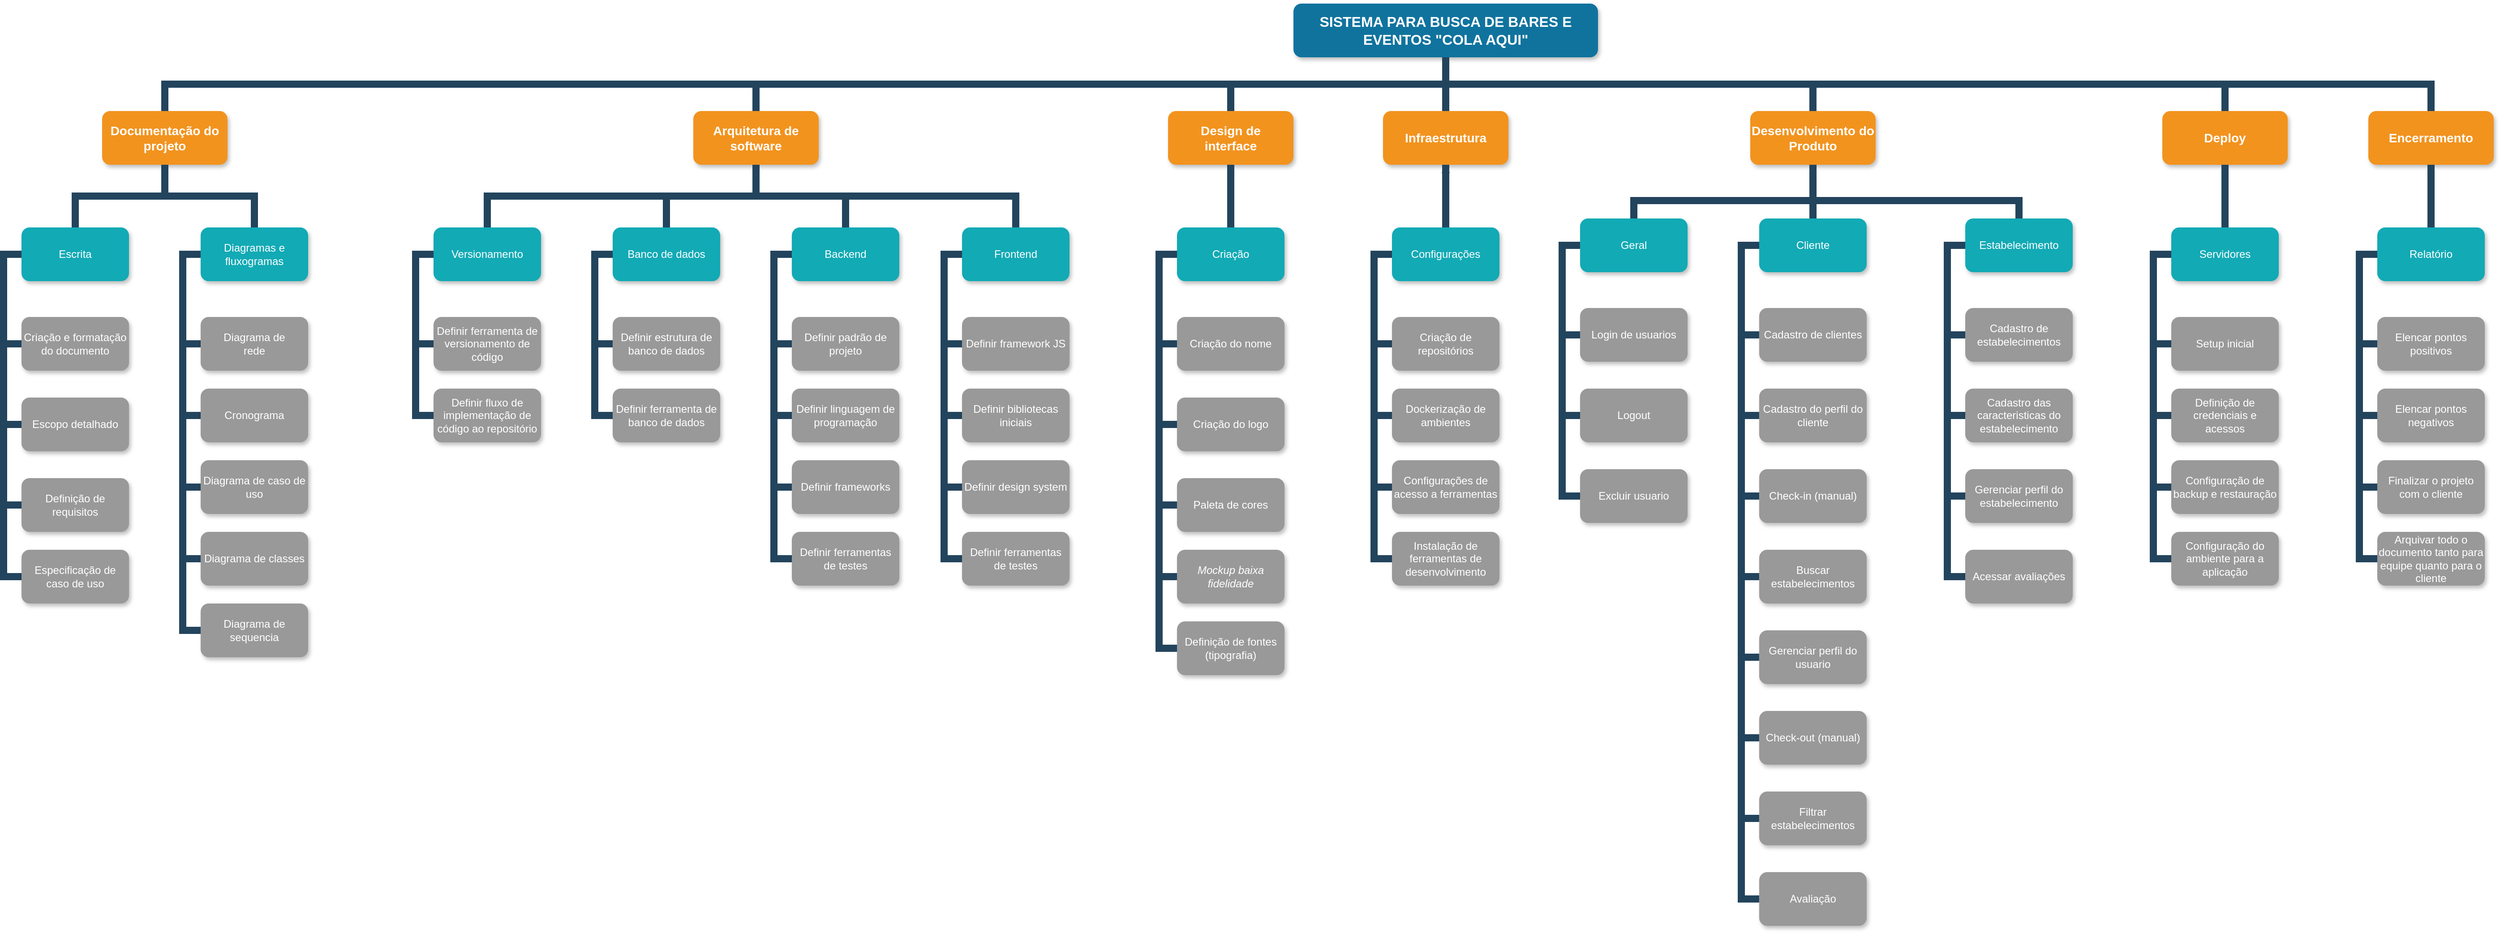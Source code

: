 <mxfile version="17.4.0" type="google" pages="2"><diagram name="Page-1" id="64c3da0e-402f-94eb-ee01-a36477274f13"><mxGraphModel grid="1" page="1" gridSize="10" guides="1" tooltips="1" connect="1" arrows="1" fold="1" pageScale="1" pageWidth="1169" pageHeight="826" background="none" math="0" shadow="0"><root><mxCell id="0"/><mxCell id="1" parent="0"/><mxCell id="Q-xTTyZ67_NgkiEe2kAm-236" style="edgeStyle=elbowEdgeStyle;shape=connector;rounded=0;orthogonalLoop=1;jettySize=auto;elbow=vertical;html=1;exitX=0.5;exitY=1;exitDx=0;exitDy=0;labelBackgroundColor=default;fontFamily=Helvetica;fontSize=11;fontColor=#000000;endArrow=none;endFill=0;strokeColor=#23445D;strokeWidth=8;" edge="1" parent="1" source="2" target="c5bY7BoyRSnsndOtYPSV-273"><mxGeometry relative="1" as="geometry"/></mxCell><mxCell id="2" value="SISTEMA PARA BUSCA DE BARES E EVENTOS &quot;COLA AQUI&quot;" style="whiteSpace=wrap;rounded=1;shadow=1;fillColor=#10739E;strokeColor=none;fontColor=#FFFFFF;fontStyle=1;fontSize=16;" vertex="1" parent="1"><mxGeometry x="960" y="50" width="340" height="60" as="geometry"/></mxCell><mxCell id="3" value="Arquitetura de software" style="whiteSpace=wrap;rounded=1;fillColor=#F2931E;strokeColor=none;shadow=1;fontColor=#FFFFFF;fontStyle=1;fontSize=14" vertex="1" parent="1"><mxGeometry x="290" y="170.0" width="140" height="60" as="geometry"/></mxCell><mxCell id="4" value="Documentação do projeto" style="whiteSpace=wrap;rounded=1;fillColor=#F2931E;strokeColor=none;shadow=1;fontColor=#FFFFFF;fontStyle=1;fontSize=14" vertex="1" parent="1"><mxGeometry x="-370" y="170.0" width="140" height="60" as="geometry"/></mxCell><mxCell id="etUog18j1LrWVZJp_mhx-254" style="edgeStyle=elbowEdgeStyle;shape=connector;rounded=0;orthogonalLoop=1;jettySize=auto;elbow=horizontal;html=1;exitX=0.5;exitY=1;exitDx=0;exitDy=0;labelBackgroundColor=default;fontFamily=Helvetica;fontSize=11;fontColor=#000000;endArrow=none;endFill=0;strokeColor=#23445D;strokeWidth=8;" edge="1" parent="1" source="6" target="etUog18j1LrWVZJp_mhx-252"><mxGeometry relative="1" as="geometry"/></mxCell><mxCell id="6" value="Desenvolvimento do Produto" style="whiteSpace=wrap;rounded=1;fillColor=#F2931E;strokeColor=none;shadow=1;fontColor=#FFFFFF;fontStyle=1;fontSize=14" vertex="1" parent="1"><mxGeometry x="1469.95" y="170.0" width="140" height="60" as="geometry"/></mxCell><mxCell id="7" value="Deploy" style="whiteSpace=wrap;rounded=1;fillColor=#F2931E;strokeColor=none;shadow=1;fontColor=#FFFFFF;fontStyle=1;fontSize=14" vertex="1" parent="1"><mxGeometry x="1930" y="170.0" width="140" height="60" as="geometry"/></mxCell><mxCell id="8" value="Encerramento" style="whiteSpace=wrap;rounded=1;fillColor=#F2931E;strokeColor=none;shadow=1;fontColor=#FFFFFF;fontStyle=1;fontSize=14" vertex="1" parent="1"><mxGeometry x="2160" y="170.0" width="140" height="60" as="geometry"/></mxCell><mxCell id="10" value="Frontend" style="whiteSpace=wrap;rounded=1;fillColor=#12AAB5;strokeColor=none;shadow=1;fontColor=#FFFFFF;" vertex="1" parent="1"><mxGeometry x="590" y="300.0" width="120" height="60" as="geometry"/></mxCell><mxCell id="24" value="Definir framework JS" style="whiteSpace=wrap;rounded=1;fillColor=#999999;strokeColor=none;shadow=1;fontColor=#FFFFFF;fontStyle=0" vertex="1" parent="1"><mxGeometry x="590.0" y="400.0" width="120" height="60" as="geometry"/></mxCell><mxCell id="25" value="Definir design system" style="whiteSpace=wrap;rounded=1;fillColor=#999999;strokeColor=none;shadow=1;fontColor=#FFFFFF;fontStyle=0" vertex="1" parent="1"><mxGeometry x="590" y="560.0" width="120" height="60" as="geometry"/></mxCell><mxCell id="43" value="Escrita" style="whiteSpace=wrap;rounded=1;fillColor=#12AAB5;strokeColor=none;shadow=1;fontColor=#FFFFFF;" vertex="1" parent="1"><mxGeometry x="-460.0" y="300.0" width="120" height="60" as="geometry"/></mxCell><mxCell id="44" value="Diagramas e fluxogramas" style="whiteSpace=wrap;rounded=1;fillColor=#12AAB5;strokeColor=none;shadow=1;fontColor=#FFFFFF;" vertex="1" parent="1"><mxGeometry x="-260.0" y="300.0" width="120" height="60" as="geometry"/></mxCell><mxCell id="45" value="Criação e formatação do documento" style="whiteSpace=wrap;rounded=1;fillColor=#999999;strokeColor=none;shadow=1;fontColor=#FFFFFF;fontStyle=0" vertex="1" parent="1"><mxGeometry x="-460.0" y="400.0" width="120" height="60" as="geometry"/></mxCell><mxCell id="50" value="Diagrama de caso de uso" style="whiteSpace=wrap;rounded=1;fillColor=#999999;strokeColor=none;shadow=1;fontColor=#FFFFFF;fontStyle=0" vertex="1" parent="1"><mxGeometry x="-260.0" y="560.0" width="120" height="60" as="geometry"/></mxCell><mxCell id="51" value="Diagrama de classes" style="whiteSpace=wrap;rounded=1;fillColor=#999999;strokeColor=none;shadow=1;fontColor=#FFFFFF;fontStyle=0" vertex="1" parent="1"><mxGeometry x="-260.0" y="640.0" width="120" height="60" as="geometry"/></mxCell><mxCell id="52" value="Diagrama de sequencia" style="whiteSpace=wrap;rounded=1;fillColor=#999999;strokeColor=none;shadow=1;fontColor=#FFFFFF;fontStyle=0" vertex="1" parent="1"><mxGeometry x="-260.0" y="720.0" width="120" height="60" as="geometry"/></mxCell><mxCell id="mRsvhFpMZsKcmZNYe5Ak-233" style="edgeStyle=orthogonalEdgeStyle;rounded=0;orthogonalLoop=1;jettySize=auto;html=1;exitX=0;exitY=0.5;exitDx=0;exitDy=0;entryX=0;entryY=0.5;entryDx=0;entryDy=0;endArrow=none;strokeColor=#23445D;fontColor=#000000;endFill=0;strokeWidth=8;" edge="1" parent="1" source="53" target="43"><mxGeometry relative="1" as="geometry"/></mxCell><mxCell id="53" value="Especificação de caso de uso" style="whiteSpace=wrap;rounded=1;fillColor=#999999;strokeColor=none;shadow=1;fontColor=#FFFFFF;fontStyle=0" vertex="1" parent="1"><mxGeometry x="-460.0" y="660.0" width="120" height="60" as="geometry"/></mxCell><mxCell id="103" value="" style="edgeStyle=elbowEdgeStyle;elbow=vertical;rounded=0;fontColor=#000000;endArrow=none;endFill=0;strokeWidth=8;strokeColor=#23445D;" edge="1" parent="1" source="3" target="10"><mxGeometry width="100" height="100" relative="1" as="geometry"><mxPoint x="440" y="290" as="sourcePoint"/><mxPoint x="540" y="190" as="targetPoint"/></mxGeometry></mxCell><mxCell id="106" value="" style="edgeStyle=elbowEdgeStyle;elbow=horizontal;rounded=0;fontColor=#000000;endArrow=none;endFill=0;strokeWidth=8;strokeColor=#23445D;" edge="1" parent="1" source="10" target="24"><mxGeometry width="100" height="100" relative="1" as="geometry"><mxPoint x="600" y="340" as="sourcePoint"/><mxPoint x="600" y="440" as="targetPoint"/><Array as="points"><mxPoint x="570" y="430"/><mxPoint x="570" y="400"/></Array></mxGeometry></mxCell><mxCell id="110" value="" style="edgeStyle=elbowEdgeStyle;elbow=horizontal;rounded=0;fontColor=#000000;endArrow=none;endFill=0;strokeWidth=8;strokeColor=#23445D;" edge="1" parent="1" source="10" target="25"><mxGeometry width="100" height="100" relative="1" as="geometry"><mxPoint x="590" y="430" as="sourcePoint"/><mxPoint x="630" y="570" as="targetPoint"/><Array as="points"><mxPoint x="570" y="530"/></Array></mxGeometry></mxCell><mxCell id="116" value="" style="edgeStyle=elbowEdgeStyle;elbow=vertical;rounded=0;fontColor=#000000;endArrow=none;endFill=0;strokeWidth=8;strokeColor=#23445D;" edge="1" parent="1" source="4" target="43"><mxGeometry width="100" height="100" relative="1" as="geometry"><mxPoint x="-660" y="240.0" as="sourcePoint"/><mxPoint x="-760" y="310" as="targetPoint"/></mxGeometry></mxCell><mxCell id="117" value="" style="edgeStyle=elbowEdgeStyle;elbow=vertical;rounded=0;fontColor=#000000;endArrow=none;endFill=0;strokeWidth=8;strokeColor=#23445D;" edge="1" parent="1" source="4" target="44"><mxGeometry width="100" height="100" relative="1" as="geometry"><mxPoint x="-660" y="240.0" as="sourcePoint"/><mxPoint x="-560" y="310" as="targetPoint"/></mxGeometry></mxCell><mxCell id="118" value="" style="edgeStyle=elbowEdgeStyle;elbow=horizontal;rounded=0;fontColor=#000000;endArrow=none;endFill=0;strokeWidth=8;strokeColor=#23445D;" edge="1" parent="1" source="43" target="45"><mxGeometry width="100" height="100" relative="1" as="geometry"><mxPoint x="-480" y="330.0" as="sourcePoint"/><mxPoint x="-470.0" y="430" as="targetPoint"/><Array as="points"><mxPoint x="-480" y="380"/></Array></mxGeometry></mxCell><mxCell id="123" value="" style="edgeStyle=elbowEdgeStyle;elbow=horizontal;rounded=0;fontColor=#000000;endArrow=none;endFill=0;strokeWidth=8;strokeColor=#23445D;" edge="1" parent="1" source="44" target="50"><mxGeometry width="100" height="100" relative="1" as="geometry"><mxPoint x="-290" y="330.0" as="sourcePoint"/><mxPoint x="-280.0" y="430" as="targetPoint"/><Array as="points"><mxPoint x="-280" y="380"/></Array></mxGeometry></mxCell><mxCell id="124" value="" style="edgeStyle=elbowEdgeStyle;elbow=horizontal;rounded=0;fontColor=#000000;endArrow=none;endFill=0;strokeWidth=8;strokeColor=#23445D;" edge="1" parent="1" source="44" target="51"><mxGeometry width="100" height="100" relative="1" as="geometry"><mxPoint x="-280" y="330" as="sourcePoint"/><mxPoint x="-280.0" y="510" as="targetPoint"/><Array as="points"><mxPoint x="-280" y="420"/></Array></mxGeometry></mxCell><mxCell id="127" value="" style="edgeStyle=elbowEdgeStyle;elbow=horizontal;rounded=0;fontColor=#000000;endArrow=none;endFill=0;strokeWidth=8;strokeColor=#23445D;" edge="1" parent="1" source="44" target="52"><mxGeometry width="100" height="100" relative="1" as="geometry"><mxPoint x="-280" y="330" as="sourcePoint"/><mxPoint x="-280.0" y="590" as="targetPoint"/><Array as="points"><mxPoint x="-280" y="470"/></Array></mxGeometry></mxCell><mxCell id="155" value="Servidores" style="whiteSpace=wrap;rounded=1;fillColor=#12AAB5;strokeColor=none;shadow=1;fontColor=#FFFFFF;" vertex="1" parent="1"><mxGeometry x="1940" y="300.0" width="120" height="60" as="geometry"/></mxCell><mxCell id="157" value="Setup inicial" style="whiteSpace=wrap;rounded=1;fillColor=#999999;strokeColor=none;shadow=1;fontColor=#FFFFFF;fontStyle=0" vertex="1" parent="1"><mxGeometry x="1940" y="400.0" width="120" height="60" as="geometry"/></mxCell><mxCell id="158" value="Definição de credenciais e acessos" style="whiteSpace=wrap;rounded=1;fillColor=#999999;strokeColor=none;shadow=1;fontColor=#FFFFFF;fontStyle=0" vertex="1" parent="1"><mxGeometry x="1940" y="480.0" width="120" height="60" as="geometry"/></mxCell><mxCell id="159" value="Configuração de backup e restauração" style="whiteSpace=wrap;rounded=1;fillColor=#999999;strokeColor=none;shadow=1;fontColor=#FFFFFF;fontStyle=0" vertex="1" parent="1"><mxGeometry x="1940" y="560.0" width="120" height="60" as="geometry"/></mxCell><mxCell id="160" value="Configuração do ambiente para a aplicação" style="whiteSpace=wrap;rounded=1;fillColor=#999999;strokeColor=none;shadow=1;fontColor=#FFFFFF;fontStyle=0" vertex="1" parent="1"><mxGeometry x="1940" y="640.0" width="120" height="60" as="geometry"/></mxCell><mxCell id="167" value="" style="edgeStyle=elbowEdgeStyle;elbow=horizontal;rounded=0;fontColor=#000000;endArrow=none;endFill=0;strokeWidth=8;strokeColor=#23445D;" edge="1" parent="1" source="155" target="157"><mxGeometry width="100" height="100" relative="1" as="geometry"><mxPoint x="1920" y="330.0" as="sourcePoint"/><mxPoint x="1930.0" y="430.0" as="targetPoint"/><Array as="points"><mxPoint x="1920" y="380.0"/></Array></mxGeometry></mxCell><mxCell id="168" value="" style="edgeStyle=elbowEdgeStyle;elbow=horizontal;rounded=0;fontColor=#000000;endArrow=none;endFill=0;strokeWidth=8;strokeColor=#23445D;" edge="1" parent="1" source="155" target="158"><mxGeometry width="100" height="100" relative="1" as="geometry"><mxPoint x="1930" y="330.0" as="sourcePoint"/><mxPoint x="1930" y="510.0" as="targetPoint"/><Array as="points"><mxPoint x="1920" y="420.0"/></Array></mxGeometry></mxCell><mxCell id="170" value="" style="edgeStyle=elbowEdgeStyle;elbow=horizontal;rounded=0;fontColor=#000000;endArrow=none;endFill=0;strokeWidth=8;strokeColor=#23445D;" edge="1" parent="1" source="155" target="160"><mxGeometry width="100" height="100" relative="1" as="geometry"><mxPoint x="1930" y="330.0" as="sourcePoint"/><mxPoint x="1930" y="670.0" as="targetPoint"/><Array as="points"><mxPoint x="1920" y="500.0"/></Array></mxGeometry></mxCell><mxCell id="171" value="" style="edgeStyle=elbowEdgeStyle;elbow=horizontal;rounded=0;fontColor=#000000;endArrow=none;endFill=0;strokeWidth=8;strokeColor=#23445D;" edge="1" parent="1" source="155" target="159"><mxGeometry width="100" height="100" relative="1" as="geometry"><mxPoint x="1930" y="330.0" as="sourcePoint"/><mxPoint x="1930" y="590.0" as="targetPoint"/><Array as="points"><mxPoint x="1920" y="470.0"/></Array></mxGeometry></mxCell><mxCell id="178" value="Relatório" style="whiteSpace=wrap;rounded=1;fillColor=#12AAB5;strokeColor=none;shadow=1;fontColor=#FFFFFF;" vertex="1" parent="1"><mxGeometry x="2170" y="300.0" width="120" height="60" as="geometry"/></mxCell><mxCell id="184" value="Elencar pontos positivos" style="whiteSpace=wrap;rounded=1;fillColor=#999999;strokeColor=none;shadow=1;fontColor=#FFFFFF;fontStyle=0" vertex="1" parent="1"><mxGeometry x="2170.0" y="400.0" width="120" height="60" as="geometry"/></mxCell><mxCell id="194" value="" style="edgeStyle=elbowEdgeStyle;elbow=horizontal;rounded=0;fontColor=#000000;endArrow=none;endFill=0;strokeWidth=8;strokeColor=#23445D;" edge="1" parent="1" source="178" target="184"><mxGeometry width="100" height="100" relative="1" as="geometry"><mxPoint x="2140" y="330.0" as="sourcePoint"/><mxPoint x="2150.0" y="430.0" as="targetPoint"/><Array as="points"><mxPoint x="2150" y="510"/><mxPoint x="2150" y="380.0"/></Array></mxGeometry></mxCell><mxCell id="223" value="" style="edgeStyle=elbowEdgeStyle;elbow=vertical;rounded=0;fontColor=#000000;endArrow=none;endFill=0;strokeWidth=8;strokeColor=#23445D;" edge="1" parent="1" source="7" target="155"><mxGeometry width="100" height="100" relative="1" as="geometry"><mxPoint x="2000" y="300" as="sourcePoint"/><mxPoint x="1900" y="190" as="targetPoint"/></mxGeometry></mxCell><mxCell id="226" value="" style="edgeStyle=elbowEdgeStyle;elbow=vertical;rounded=0;fontColor=#000000;endArrow=none;endFill=0;strokeWidth=8;strokeColor=#23445D;" edge="1" parent="1" source="8" target="178"><mxGeometry width="100" height="100" relative="1" as="geometry"><mxPoint x="2300" y="290" as="sourcePoint"/><mxPoint x="2400" y="190" as="targetPoint"/></mxGeometry></mxCell><mxCell id="229" value="" style="edgeStyle=elbowEdgeStyle;elbow=vertical;rounded=0;fontColor=#000000;endArrow=none;endFill=0;strokeWidth=8;strokeColor=#23445D;" edge="1" parent="1" source="2" target="3"><mxGeometry width="100" height="100" relative="1" as="geometry"><mxPoint x="540" y="140" as="sourcePoint"/><mxPoint x="640" y="40" as="targetPoint"/></mxGeometry></mxCell><mxCell id="230" value="" style="edgeStyle=elbowEdgeStyle;elbow=vertical;rounded=0;fontColor=#000000;endArrow=none;endFill=0;strokeWidth=8;strokeColor=#23445D;" edge="1" parent="1" source="2" target="4"><mxGeometry width="100" height="100" relative="1" as="geometry"><mxPoint x="550" y="150" as="sourcePoint"/><mxPoint x="650" y="50" as="targetPoint"/></mxGeometry></mxCell><mxCell id="231" value="" style="edgeStyle=elbowEdgeStyle;elbow=vertical;rounded=0;fontColor=#000000;endArrow=none;endFill=0;strokeWidth=8;strokeColor=#23445D;" edge="1" parent="1" source="2" target="6"><mxGeometry width="100" height="100" relative="1" as="geometry"><mxPoint x="560" y="160" as="sourcePoint"/><mxPoint x="660" y="60" as="targetPoint"/></mxGeometry></mxCell><mxCell id="232" value="" style="edgeStyle=elbowEdgeStyle;elbow=vertical;rounded=0;fontColor=#000000;endArrow=none;endFill=0;strokeWidth=8;strokeColor=#23445D;" edge="1" parent="1" source="2" target="7"><mxGeometry width="100" height="100" relative="1" as="geometry"><mxPoint x="570" y="170" as="sourcePoint"/><mxPoint x="670" y="70" as="targetPoint"/></mxGeometry></mxCell><mxCell id="233" value="" style="edgeStyle=elbowEdgeStyle;elbow=vertical;rounded=0;fontColor=#000000;endArrow=none;endFill=0;strokeWidth=8;strokeColor=#23445D;" edge="1" parent="1" source="2" target="8"><mxGeometry width="100" height="100" relative="1" as="geometry"><mxPoint x="580" y="180" as="sourcePoint"/><mxPoint x="680" y="80" as="targetPoint"/></mxGeometry></mxCell><mxCell id="c5bY7BoyRSnsndOtYPSV-273" value="Design de &#10;interface" style="whiteSpace=wrap;rounded=1;fillColor=#F2931E;strokeColor=none;shadow=1;fontColor=#FFFFFF;fontStyle=1;fontSize=14" vertex="1" parent="1"><mxGeometry x="820" y="170.0" width="140" height="60" as="geometry"/></mxCell><mxCell id="c5bY7BoyRSnsndOtYPSV-274" value="Criação" style="whiteSpace=wrap;rounded=1;fillColor=#12AAB5;strokeColor=none;shadow=1;fontColor=#FFFFFF;" vertex="1" parent="1"><mxGeometry x="830.0" y="300.0" width="120" height="60" as="geometry"/></mxCell><mxCell id="c5bY7BoyRSnsndOtYPSV-276" value="Criação do nome" style="whiteSpace=wrap;rounded=1;fillColor=#999999;strokeColor=none;shadow=1;fontColor=#FFFFFF;fontStyle=0" vertex="1" parent="1"><mxGeometry x="830.0" y="400.0" width="120" height="60" as="geometry"/></mxCell><mxCell id="c5bY7BoyRSnsndOtYPSV-277" value="Paleta de cores" style="whiteSpace=wrap;rounded=1;fillColor=#999999;strokeColor=none;shadow=1;fontColor=#FFFFFF;fontStyle=0" vertex="1" parent="1"><mxGeometry x="830.0" y="580.0" width="120" height="60" as="geometry"/></mxCell><mxCell id="c5bY7BoyRSnsndOtYPSV-278" value="Mockup baixa fidelidade" style="whiteSpace=wrap;rounded=1;fillColor=#999999;strokeColor=none;shadow=1;fontColor=#FFFFFF;fontStyle=2" vertex="1" parent="1"><mxGeometry x="830.0" y="660.0" width="120" height="60" as="geometry"/></mxCell><mxCell id="c5bY7BoyRSnsndOtYPSV-279" value="Definição de fontes (tipografia)" style="whiteSpace=wrap;rounded=1;fillColor=#999999;strokeColor=none;shadow=1;fontColor=#FFFFFF;fontStyle=0" vertex="1" parent="1"><mxGeometry x="830" y="740.0" width="120" height="60" as="geometry"/></mxCell><mxCell id="c5bY7BoyRSnsndOtYPSV-286" value="" style="edgeStyle=elbowEdgeStyle;elbow=vertical;rounded=0;fontColor=#000000;endArrow=none;endFill=0;strokeWidth=8;strokeColor=#23445D;" edge="1" parent="1" source="c5bY7BoyRSnsndOtYPSV-273" target="c5bY7BoyRSnsndOtYPSV-274"><mxGeometry width="100" height="100" relative="1" as="geometry"><mxPoint x="530" y="240.0" as="sourcePoint"/><mxPoint x="430" y="310" as="targetPoint"/></mxGeometry></mxCell><mxCell id="c5bY7BoyRSnsndOtYPSV-288" value="" style="edgeStyle=elbowEdgeStyle;elbow=horizontal;rounded=0;fontColor=#000000;endArrow=none;endFill=0;strokeWidth=8;strokeColor=#23445D;" edge="1" parent="1" source="c5bY7BoyRSnsndOtYPSV-274" target="c5bY7BoyRSnsndOtYPSV-276"><mxGeometry width="100" height="100" relative="1" as="geometry"><mxPoint x="810" y="330.0" as="sourcePoint"/><mxPoint x="820.0" y="430" as="targetPoint"/><Array as="points"><mxPoint x="810" y="380"/></Array></mxGeometry></mxCell><mxCell id="c5bY7BoyRSnsndOtYPSV-289" value="" style="edgeStyle=elbowEdgeStyle;elbow=horizontal;rounded=0;fontColor=#000000;endArrow=none;endFill=0;strokeWidth=8;strokeColor=#23445D;" edge="1" parent="1" source="c5bY7BoyRSnsndOtYPSV-274" target="c5bY7BoyRSnsndOtYPSV-277"><mxGeometry width="100" height="100" relative="1" as="geometry"><mxPoint x="820" y="330" as="sourcePoint"/><mxPoint x="820.0" y="510" as="targetPoint"/><Array as="points"><mxPoint x="810" y="420"/></Array></mxGeometry></mxCell><mxCell id="c5bY7BoyRSnsndOtYPSV-291" value="" style="edgeStyle=elbowEdgeStyle;elbow=horizontal;rounded=0;fontColor=#000000;endArrow=none;endFill=0;strokeWidth=8;strokeColor=#23445D;" edge="1" parent="1" source="c5bY7BoyRSnsndOtYPSV-274" target="c5bY7BoyRSnsndOtYPSV-279"><mxGeometry width="100" height="100" relative="1" as="geometry"><mxPoint x="820" y="330" as="sourcePoint"/><mxPoint x="820" y="670" as="targetPoint"/><Array as="points"><mxPoint x="810" y="500"/></Array></mxGeometry></mxCell><mxCell id="c5bY7BoyRSnsndOtYPSV-292" value="" style="edgeStyle=elbowEdgeStyle;elbow=horizontal;rounded=0;fontColor=#000000;endArrow=none;endFill=0;strokeWidth=8;strokeColor=#23445D;" edge="1" parent="1" source="c5bY7BoyRSnsndOtYPSV-274" target="c5bY7BoyRSnsndOtYPSV-278"><mxGeometry width="100" height="100" relative="1" as="geometry"><mxPoint x="820" y="330" as="sourcePoint"/><mxPoint x="820.0" y="590" as="targetPoint"/><Array as="points"><mxPoint x="810" y="470"/></Array></mxGeometry></mxCell><mxCell id="iKbJxFWikPFzYqCQuPnq-236" style="edgeStyle=orthogonalEdgeStyle;rounded=1;orthogonalLoop=1;jettySize=auto;html=1;fontSize=12;fillColor=#999999;strokeColor=none;fontColor=#FFFFFF;shadow=1;fontStyle=0;" edge="1" parent="1" source="iKbJxFWikPFzYqCQuPnq-235"><mxGeometry relative="1" as="geometry"><mxPoint x="810" y="520" as="targetPoint"/></mxGeometry></mxCell><mxCell id="iKbJxFWikPFzYqCQuPnq-237" style="edgeStyle=orthogonalEdgeStyle;rounded=0;orthogonalLoop=1;jettySize=auto;html=1;exitX=0;exitY=0.5;exitDx=0;exitDy=0;endArrow=none;strokeColor=#23445D;fontColor=#000000;endFill=0;strokeWidth=8;" edge="1" parent="1" source="iKbJxFWikPFzYqCQuPnq-235"><mxGeometry relative="1" as="geometry"><mxPoint x="810" y="520.207" as="targetPoint"/></mxGeometry></mxCell><mxCell id="iKbJxFWikPFzYqCQuPnq-235" value="Criação do logo" style="whiteSpace=wrap;rounded=1;fillColor=#999999;strokeColor=none;shadow=1;fontColor=#FFFFFF;fontStyle=0" vertex="1" parent="1"><mxGeometry x="830.0" y="490.0" width="120" height="60" as="geometry"/></mxCell><mxCell id="iKbJxFWikPFzYqCQuPnq-244" style="edgeStyle=orthogonalEdgeStyle;rounded=0;orthogonalLoop=1;jettySize=auto;html=1;endArrow=none;strokeColor=#23445D;fontColor=#000000;endFill=0;strokeWidth=8;" edge="1" parent="1" source="iKbJxFWikPFzYqCQuPnq-243"><mxGeometry relative="1" as="geometry"><mxPoint x="-480" y="430.0" as="targetPoint"/></mxGeometry></mxCell><mxCell id="iKbJxFWikPFzYqCQuPnq-243" value="Escopo detalhado" style="whiteSpace=wrap;rounded=1;fillColor=#999999;strokeColor=none;shadow=1;fontColor=#FFFFFF;fontStyle=0" vertex="1" parent="1"><mxGeometry x="-460.0" y="490.0" width="120" height="60" as="geometry"/></mxCell><mxCell id="iKbJxFWikPFzYqCQuPnq-256" style="edgeStyle=orthogonalEdgeStyle;rounded=0;orthogonalLoop=1;jettySize=auto;html=1;entryX=0.5;entryY=1;entryDx=0;entryDy=0;exitX=0.5;exitY=0;exitDx=0;exitDy=0;endArrow=none;strokeColor=#23445D;fontColor=#000000;endFill=0;strokeWidth=8;" edge="1" parent="1" source="iKbJxFWikPFzYqCQuPnq-245" target="3"><mxGeometry relative="1" as="geometry"/></mxCell><mxCell id="iKbJxFWikPFzYqCQuPnq-245" value="Backend" style="whiteSpace=wrap;rounded=1;fillColor=#12AAB5;strokeColor=none;shadow=1;fontColor=#FFFFFF;" vertex="1" parent="1"><mxGeometry x="400" y="300.0" width="120" height="60" as="geometry"/></mxCell><mxCell id="iKbJxFWikPFzYqCQuPnq-246" value="Definir padrão de projeto" style="whiteSpace=wrap;rounded=1;fillColor=#999999;strokeColor=none;shadow=1;fontColor=#FFFFFF;fontStyle=0" vertex="1" parent="1"><mxGeometry x="400.0" y="400.0" width="120" height="60" as="geometry"/></mxCell><mxCell id="iKbJxFWikPFzYqCQuPnq-247" value="Definir linguagem de programação" style="whiteSpace=wrap;rounded=1;fillColor=#999999;strokeColor=none;shadow=1;fontColor=#FFFFFF;fontStyle=0" vertex="1" parent="1"><mxGeometry x="400.0" y="480.0" width="120" height="60" as="geometry"/></mxCell><mxCell id="iKbJxFWikPFzYqCQuPnq-248" value="Definir frameworks" style="whiteSpace=wrap;rounded=1;fillColor=#999999;strokeColor=none;shadow=1;fontColor=#FFFFFF;fontStyle=0" vertex="1" parent="1"><mxGeometry x="400.0" y="560.0" width="120" height="60" as="geometry"/></mxCell><mxCell id="iKbJxFWikPFzYqCQuPnq-251" value="" style="edgeStyle=elbowEdgeStyle;elbow=horizontal;rounded=0;fontColor=#000000;endArrow=none;endFill=0;strokeWidth=8;strokeColor=#23445D;" edge="1" parent="1" source="iKbJxFWikPFzYqCQuPnq-245" target="iKbJxFWikPFzYqCQuPnq-246"><mxGeometry width="100" height="100" relative="1" as="geometry"><mxPoint x="340" y="480" as="sourcePoint"/><mxPoint x="440" y="380" as="targetPoint"/><Array as="points"><mxPoint x="380" y="380"/></Array></mxGeometry></mxCell><mxCell id="iKbJxFWikPFzYqCQuPnq-252" value="" style="edgeStyle=elbowEdgeStyle;elbow=horizontal;rounded=0;fontColor=#000000;endArrow=none;endFill=0;strokeWidth=8;strokeColor=#23445D;" edge="1" parent="1" source="iKbJxFWikPFzYqCQuPnq-245" target="iKbJxFWikPFzYqCQuPnq-247"><mxGeometry width="100" height="100" relative="1" as="geometry"><mxPoint x="410" y="340" as="sourcePoint"/><mxPoint x="410" y="440" as="targetPoint"/><Array as="points"><mxPoint x="380" y="400"/></Array></mxGeometry></mxCell><mxCell id="iKbJxFWikPFzYqCQuPnq-255" value="" style="edgeStyle=elbowEdgeStyle;elbow=horizontal;rounded=0;fontColor=#000000;endArrow=none;endFill=0;strokeWidth=8;strokeColor=#23445D;" edge="1" parent="1" source="iKbJxFWikPFzYqCQuPnq-245" target="iKbJxFWikPFzYqCQuPnq-248"><mxGeometry width="100" height="100" relative="1" as="geometry"><mxPoint x="440" y="370" as="sourcePoint"/><mxPoint x="440" y="470" as="targetPoint"/><Array as="points"><mxPoint x="380" y="430"/></Array></mxGeometry></mxCell><mxCell id="iKbJxFWikPFzYqCQuPnq-273" style="edgeStyle=orthogonalEdgeStyle;rounded=0;orthogonalLoop=1;jettySize=auto;html=1;entryX=0.5;entryY=1;entryDx=0;entryDy=0;exitX=0.5;exitY=0;exitDx=0;exitDy=0;endArrow=none;strokeColor=#23445D;fontColor=#000000;endFill=0;strokeWidth=8;" edge="1" parent="1" source="iKbJxFWikPFzYqCQuPnq-262" target="3"><mxGeometry relative="1" as="geometry"/></mxCell><mxCell id="iKbJxFWikPFzYqCQuPnq-262" value="Banco de dados" style="whiteSpace=wrap;rounded=1;fillColor=#12AAB5;strokeColor=none;shadow=1;fontColor=#FFFFFF;" vertex="1" parent="1"><mxGeometry x="200" y="300.0" width="120" height="60" as="geometry"/></mxCell><mxCell id="iKbJxFWikPFzYqCQuPnq-263" value="Definir estrutura de banco de dados" style="whiteSpace=wrap;rounded=1;fillColor=#999999;strokeColor=none;shadow=1;fontColor=#FFFFFF;fontStyle=0" vertex="1" parent="1"><mxGeometry x="200.0" y="400.0" width="120" height="60" as="geometry"/></mxCell><mxCell id="iKbJxFWikPFzYqCQuPnq-264" value="Definir ferramenta de banco de dados" style="whiteSpace=wrap;rounded=1;fillColor=#999999;strokeColor=none;shadow=1;fontColor=#FFFFFF;fontStyle=0" vertex="1" parent="1"><mxGeometry x="200.0" y="480.0" width="120" height="60" as="geometry"/></mxCell><mxCell id="iKbJxFWikPFzYqCQuPnq-268" value="" style="edgeStyle=elbowEdgeStyle;elbow=horizontal;rounded=0;fontColor=#000000;endArrow=none;endFill=0;strokeWidth=8;strokeColor=#23445D;" edge="1" parent="1" source="iKbJxFWikPFzYqCQuPnq-262" target="iKbJxFWikPFzYqCQuPnq-263"><mxGeometry width="100" height="100" relative="1" as="geometry"><mxPoint x="140" y="480" as="sourcePoint"/><mxPoint x="240" y="380" as="targetPoint"/><Array as="points"><mxPoint x="180" y="380"/></Array></mxGeometry></mxCell><mxCell id="iKbJxFWikPFzYqCQuPnq-269" value="" style="edgeStyle=elbowEdgeStyle;elbow=horizontal;rounded=0;fontColor=#000000;endArrow=none;endFill=0;strokeWidth=8;strokeColor=#23445D;" edge="1" parent="1" source="iKbJxFWikPFzYqCQuPnq-262" target="iKbJxFWikPFzYqCQuPnq-264"><mxGeometry width="100" height="100" relative="1" as="geometry"><mxPoint x="210" y="340" as="sourcePoint"/><mxPoint x="210" y="440" as="targetPoint"/><Array as="points"><mxPoint x="180" y="400"/></Array></mxGeometry></mxCell><mxCell id="iKbJxFWikPFzYqCQuPnq-284" style="edgeStyle=orthogonalEdgeStyle;rounded=0;orthogonalLoop=1;jettySize=auto;html=1;exitX=0.5;exitY=0;exitDx=0;exitDy=0;entryX=0.5;entryY=1;entryDx=0;entryDy=0;endArrow=none;strokeColor=#23445D;fontColor=#000000;endFill=0;strokeWidth=8;" edge="1" parent="1" source="iKbJxFWikPFzYqCQuPnq-277" target="3"><mxGeometry relative="1" as="geometry"/></mxCell><mxCell id="iKbJxFWikPFzYqCQuPnq-277" value="Versionamento" style="whiteSpace=wrap;rounded=1;fillColor=#12AAB5;strokeColor=none;shadow=1;fontColor=#FFFFFF;" vertex="1" parent="1"><mxGeometry y="300.0" width="120" height="60" as="geometry"/></mxCell><mxCell id="iKbJxFWikPFzYqCQuPnq-278" value="Definir ferramenta de versionamento de código" style="whiteSpace=wrap;rounded=1;fillColor=#999999;strokeColor=none;shadow=1;fontColor=#FFFFFF;fontStyle=0" vertex="1" parent="1"><mxGeometry y="400.0" width="120" height="60" as="geometry"/></mxCell><mxCell id="iKbJxFWikPFzYqCQuPnq-279" value="Definir fluxo de implementação de código ao repositório" style="whiteSpace=wrap;rounded=1;fillColor=#999999;strokeColor=none;shadow=1;fontColor=#FFFFFF;fontStyle=0" vertex="1" parent="1"><mxGeometry x="1.137e-13" y="480.0" width="120" height="60" as="geometry"/></mxCell><mxCell id="iKbJxFWikPFzYqCQuPnq-280" value="" style="edgeStyle=elbowEdgeStyle;elbow=horizontal;rounded=0;fontColor=#000000;endArrow=none;endFill=0;strokeWidth=8;strokeColor=#23445D;" edge="1" parent="1" source="iKbJxFWikPFzYqCQuPnq-277" target="iKbJxFWikPFzYqCQuPnq-278"><mxGeometry width="100" height="100" relative="1" as="geometry"><mxPoint x="-60" y="480" as="sourcePoint"/><mxPoint x="40" y="380" as="targetPoint"/><Array as="points"><mxPoint x="-20" y="380"/></Array></mxGeometry></mxCell><mxCell id="iKbJxFWikPFzYqCQuPnq-281" value="" style="edgeStyle=elbowEdgeStyle;elbow=horizontal;rounded=0;fontColor=#000000;endArrow=none;endFill=0;strokeWidth=8;strokeColor=#23445D;" edge="1" parent="1" source="iKbJxFWikPFzYqCQuPnq-277" target="iKbJxFWikPFzYqCQuPnq-279"><mxGeometry width="100" height="100" relative="1" as="geometry"><mxPoint x="10" y="340" as="sourcePoint"/><mxPoint x="10" y="440" as="targetPoint"/><Array as="points"><mxPoint x="-20" y="400"/></Array></mxGeometry></mxCell><mxCell id="Q-xTTyZ67_NgkiEe2kAm-234" style="edgeStyle=orthogonalEdgeStyle;rounded=0;orthogonalLoop=1;jettySize=auto;html=1;exitX=0.5;exitY=0;exitDx=0;exitDy=0;entryX=0.5;entryY=1;entryDx=0;entryDy=0;endArrow=none;strokeColor=#23445D;fontColor=#000000;endFill=0;strokeWidth=8;" edge="1" parent="1" source="iKbJxFWikPFzYqCQuPnq-289" target="2"><mxGeometry relative="1" as="geometry"/></mxCell><mxCell id="iKbJxFWikPFzYqCQuPnq-289" value="Infraestrutura" style="whiteSpace=wrap;rounded=1;fillColor=#F2931E;strokeColor=none;shadow=1;fontColor=#FFFFFF;fontStyle=1;fontSize=14" vertex="1" parent="1"><mxGeometry x="1060" y="170.0" width="140" height="60" as="geometry"/></mxCell><mxCell id="Q-xTTyZ67_NgkiEe2kAm-235" value="" style="edgeStyle=orthogonalEdgeStyle;rounded=0;orthogonalLoop=1;jettySize=auto;html=1;" edge="1" parent="1" source="iKbJxFWikPFzYqCQuPnq-290" target="iKbJxFWikPFzYqCQuPnq-289"><mxGeometry relative="1" as="geometry"/></mxCell><mxCell id="iKbJxFWikPFzYqCQuPnq-290" value="Configurações" style="whiteSpace=wrap;rounded=1;fillColor=#12AAB5;strokeColor=none;shadow=1;fontColor=#FFFFFF;" vertex="1" parent="1"><mxGeometry x="1070.0" y="300.0" width="120" height="60" as="geometry"/></mxCell><mxCell id="iKbJxFWikPFzYqCQuPnq-292" value="Dockerização de ambientes" style="whiteSpace=wrap;rounded=1;fillColor=#999999;strokeColor=none;shadow=1;fontColor=#FFFFFF;fontStyle=0" vertex="1" parent="1"><mxGeometry x="1070.0" y="480.0" width="120" height="60" as="geometry"/></mxCell><mxCell id="iKbJxFWikPFzYqCQuPnq-293" value="Configurações de acesso a ferramentas" style="whiteSpace=wrap;rounded=1;fillColor=#999999;strokeColor=none;shadow=1;fontColor=#FFFFFF;fontStyle=0" vertex="1" parent="1"><mxGeometry x="1070" y="560.0" width="120" height="60" as="geometry"/></mxCell><mxCell id="iKbJxFWikPFzYqCQuPnq-294" value="Instalação de ferramentas de desenvolvimento" style="whiteSpace=wrap;rounded=1;fillColor=#999999;strokeColor=none;shadow=1;fontColor=#FFFFFF;fontStyle=0" vertex="1" parent="1"><mxGeometry x="1070.0" y="640.0" width="120" height="60" as="geometry"/></mxCell><mxCell id="iKbJxFWikPFzYqCQuPnq-302" value="" style="edgeStyle=elbowEdgeStyle;elbow=vertical;rounded=0;fontColor=#000000;endArrow=none;endFill=0;strokeWidth=8;strokeColor=#23445D;" edge="1" parent="1" source="iKbJxFWikPFzYqCQuPnq-289" target="iKbJxFWikPFzYqCQuPnq-290"><mxGeometry width="100" height="100" relative="1" as="geometry"><mxPoint x="770" y="240.0" as="sourcePoint"/><mxPoint x="670" y="310" as="targetPoint"/></mxGeometry></mxCell><mxCell id="iKbJxFWikPFzYqCQuPnq-304" value="" style="edgeStyle=elbowEdgeStyle;elbow=horizontal;rounded=0;fontColor=#000000;endArrow=none;endFill=0;strokeWidth=8;strokeColor=#23445D;" edge="1" parent="1" source="iKbJxFWikPFzYqCQuPnq-290" target="iKbJxFWikPFzYqCQuPnq-292"><mxGeometry width="100" height="100" relative="1" as="geometry"><mxPoint x="1050" y="330.0" as="sourcePoint"/><mxPoint x="1060.0" y="430" as="targetPoint"/><Array as="points"><mxPoint x="1050" y="380"/></Array></mxGeometry></mxCell><mxCell id="iKbJxFWikPFzYqCQuPnq-305" value="" style="edgeStyle=elbowEdgeStyle;elbow=horizontal;rounded=0;fontColor=#000000;endArrow=none;endFill=0;strokeWidth=8;strokeColor=#23445D;" edge="1" parent="1" source="iKbJxFWikPFzYqCQuPnq-290" target="iKbJxFWikPFzYqCQuPnq-293"><mxGeometry width="100" height="100" relative="1" as="geometry"><mxPoint x="1060" y="330" as="sourcePoint"/><mxPoint x="1060.0" y="510" as="targetPoint"/><Array as="points"><mxPoint x="1050" y="420"/></Array></mxGeometry></mxCell><mxCell id="iKbJxFWikPFzYqCQuPnq-308" value="" style="edgeStyle=elbowEdgeStyle;elbow=horizontal;rounded=0;fontColor=#000000;endArrow=none;endFill=0;strokeWidth=8;strokeColor=#23445D;" edge="1" parent="1" source="iKbJxFWikPFzYqCQuPnq-290" target="iKbJxFWikPFzYqCQuPnq-294"><mxGeometry width="100" height="100" relative="1" as="geometry"><mxPoint x="1060" y="330" as="sourcePoint"/><mxPoint x="1060.0" y="590" as="targetPoint"/><Array as="points"><mxPoint x="1050" y="470"/></Array></mxGeometry></mxCell><mxCell id="iKbJxFWikPFzYqCQuPnq-314" style="edgeStyle=orthogonalEdgeStyle;rounded=1;orthogonalLoop=1;jettySize=auto;html=1;fontSize=12;fillColor=#999999;strokeColor=none;fontColor=#FFFFFF;shadow=1;fontStyle=0;" edge="1" parent="1" source="iKbJxFWikPFzYqCQuPnq-316"><mxGeometry relative="1" as="geometry"><mxPoint x="1050" y="520" as="targetPoint"/></mxGeometry></mxCell><mxCell id="iKbJxFWikPFzYqCQuPnq-315" style="edgeStyle=orthogonalEdgeStyle;rounded=0;orthogonalLoop=1;jettySize=auto;html=1;exitX=0;exitY=0.5;exitDx=0;exitDy=0;endArrow=none;strokeColor=#23445D;fontColor=#000000;endFill=0;strokeWidth=8;" edge="1" parent="1" source="iKbJxFWikPFzYqCQuPnq-316"><mxGeometry relative="1" as="geometry"><mxPoint x="1050" y="520.207" as="targetPoint"/></mxGeometry></mxCell><mxCell id="iKbJxFWikPFzYqCQuPnq-316" value="Criação de repositórios" style="whiteSpace=wrap;rounded=1;fillColor=#999999;strokeColor=none;shadow=1;fontColor=#FFFFFF;fontStyle=0" vertex="1" parent="1"><mxGeometry x="1070.0" y="400.0" width="120" height="60" as="geometry"/></mxCell><mxCell id="jJ0BQXXQuHFkx0SLcxUp-238" style="edgeStyle=orthogonalEdgeStyle;rounded=0;orthogonalLoop=1;jettySize=auto;html=1;exitX=0;exitY=0.5;exitDx=0;exitDy=0;endArrow=none;strokeColor=#23445D;fontColor=#000000;endFill=0;strokeWidth=8;" edge="1" parent="1" source="jJ0BQXXQuHFkx0SLcxUp-233"><mxGeometry relative="1" as="geometry"><mxPoint x="-280" y="430" as="targetPoint"/></mxGeometry></mxCell><mxCell id="jJ0BQXXQuHFkx0SLcxUp-233" value="Diagrama de&#10;rede" style="whiteSpace=wrap;rounded=1;fillColor=#999999;strokeColor=none;shadow=1;fontColor=#FFFFFF;fontStyle=0" vertex="1" parent="1"><mxGeometry x="-260.0" y="400.0" width="120" height="60" as="geometry"/></mxCell><mxCell id="jJ0BQXXQuHFkx0SLcxUp-236" style="edgeStyle=orthogonalEdgeStyle;rounded=0;orthogonalLoop=1;jettySize=auto;html=1;endArrow=none;strokeColor=#23445D;fontColor=#000000;endFill=0;strokeWidth=8;" edge="1" parent="1" source="jJ0BQXXQuHFkx0SLcxUp-234"><mxGeometry relative="1" as="geometry"><mxPoint x="-480" y="510" as="targetPoint"/></mxGeometry></mxCell><mxCell id="jJ0BQXXQuHFkx0SLcxUp-234" value="Definição de requisitos" style="whiteSpace=wrap;rounded=1;fillColor=#999999;strokeColor=none;shadow=1;fontColor=#FFFFFF;fontStyle=0" vertex="1" parent="1"><mxGeometry x="-460.0" y="580.0" width="120" height="60" as="geometry"/></mxCell><mxCell id="jJ0BQXXQuHFkx0SLcxUp-240" style="edgeStyle=orthogonalEdgeStyle;rounded=0;orthogonalLoop=1;jettySize=auto;html=1;exitX=0;exitY=0.5;exitDx=0;exitDy=0;endArrow=none;strokeColor=#23445D;fontColor=#000000;endFill=0;strokeWidth=8;" edge="1" parent="1" source="jJ0BQXXQuHFkx0SLcxUp-239"><mxGeometry relative="1" as="geometry"><mxPoint x="-280" y="510" as="targetPoint"/></mxGeometry></mxCell><mxCell id="jJ0BQXXQuHFkx0SLcxUp-239" value="Cronograma" style="whiteSpace=wrap;rounded=1;fillColor=#999999;strokeColor=none;shadow=1;fontColor=#FFFFFF;fontStyle=0" vertex="1" parent="1"><mxGeometry x="-260.0" y="480.0" width="120" height="60" as="geometry"/></mxCell><mxCell id="94KcavIQVI3U_619jbkO-234" style="edgeStyle=orthogonalEdgeStyle;rounded=0;orthogonalLoop=1;jettySize=auto;html=1;entryX=0;entryY=0.5;entryDx=0;entryDy=0;exitX=0;exitY=0.5;exitDx=0;exitDy=0;endArrow=none;strokeColor=#23445D;fontColor=#000000;endFill=0;strokeWidth=8;" edge="1" parent="1" source="94KcavIQVI3U_619jbkO-233" target="10"><mxGeometry relative="1" as="geometry"><mxPoint x="580" y="520" as="sourcePoint"/><Array as="points"><mxPoint x="570" y="510"/><mxPoint x="570" y="330"/></Array></mxGeometry></mxCell><mxCell id="94KcavIQVI3U_619jbkO-233" value="Definir bibliotecas iniciais" style="whiteSpace=wrap;rounded=1;fillColor=#999999;strokeColor=none;shadow=1;fontColor=#FFFFFF;fontStyle=0" vertex="1" parent="1"><mxGeometry x="590.0" y="480.0" width="120" height="60" as="geometry"/></mxCell><mxCell id="94KcavIQVI3U_619jbkO-239" style="edgeStyle=orthogonalEdgeStyle;rounded=0;orthogonalLoop=1;jettySize=auto;html=1;exitX=0;exitY=0.5;exitDx=0;exitDy=0;entryX=0;entryY=0.5;entryDx=0;entryDy=0;endArrow=none;strokeColor=#23445D;fontColor=#000000;endFill=0;strokeWidth=8;" edge="1" parent="1" source="94KcavIQVI3U_619jbkO-236" target="10"><mxGeometry relative="1" as="geometry"/></mxCell><mxCell id="94KcavIQVI3U_619jbkO-236" value="Definir ferramentas de testes" style="whiteSpace=wrap;rounded=1;fillColor=#999999;strokeColor=none;shadow=1;fontColor=#FFFFFF;fontStyle=0" vertex="1" parent="1"><mxGeometry x="590" y="640.0" width="120" height="60" as="geometry"/></mxCell><mxCell id="94KcavIQVI3U_619jbkO-238" style="edgeStyle=orthogonalEdgeStyle;rounded=0;orthogonalLoop=1;jettySize=auto;html=1;entryX=0;entryY=0.5;entryDx=0;entryDy=0;endArrow=none;strokeColor=#23445D;fontColor=#000000;endFill=0;strokeWidth=8;" edge="1" parent="1" source="94KcavIQVI3U_619jbkO-237" target="iKbJxFWikPFzYqCQuPnq-245"><mxGeometry relative="1" as="geometry"><Array as="points"><mxPoint x="380" y="670"/><mxPoint x="380" y="330"/></Array></mxGeometry></mxCell><mxCell id="94KcavIQVI3U_619jbkO-237" value="Definir ferramentas de testes" style="whiteSpace=wrap;rounded=1;fillColor=#999999;strokeColor=none;shadow=1;fontColor=#FFFFFF;fontStyle=0" vertex="1" parent="1"><mxGeometry x="400" y="640.0" width="120" height="60" as="geometry"/></mxCell><mxCell id="ahNpOtS-WRpr2ew2sj4v-233" value="Elencar pontos negativos" style="whiteSpace=wrap;rounded=1;fillColor=#999999;strokeColor=none;shadow=1;fontColor=#FFFFFF;fontStyle=0" vertex="1" parent="1"><mxGeometry x="2170.0" y="480.0" width="120" height="60" as="geometry"/></mxCell><mxCell id="ahNpOtS-WRpr2ew2sj4v-234" value="" style="edgeStyle=elbowEdgeStyle;elbow=horizontal;rounded=0;fontColor=#000000;endArrow=none;endFill=0;strokeWidth=8;strokeColor=#23445D;entryX=0;entryY=0.5;entryDx=0;entryDy=0;" edge="1" parent="1" target="ahNpOtS-WRpr2ew2sj4v-233"><mxGeometry width="100" height="100" relative="1" as="geometry"><mxPoint x="2170" y="430" as="sourcePoint"/><mxPoint x="2170.0" y="530" as="targetPoint"/><Array as="points"><mxPoint x="2150" y="610"/><mxPoint x="2150" y="480.0"/></Array></mxGeometry></mxCell><mxCell id="ahNpOtS-WRpr2ew2sj4v-235" value="Finalizar o projeto com o cliente" style="whiteSpace=wrap;rounded=1;fillColor=#999999;strokeColor=none;shadow=1;fontColor=#FFFFFF;fontStyle=0" vertex="1" parent="1"><mxGeometry x="2170.0" y="560.0" width="120" height="60" as="geometry"/></mxCell><mxCell id="ahNpOtS-WRpr2ew2sj4v-236" value="" style="edgeStyle=elbowEdgeStyle;elbow=horizontal;rounded=0;fontColor=#000000;endArrow=none;endFill=0;strokeWidth=8;strokeColor=#23445D;exitX=0;exitY=0.5;exitDx=0;exitDy=0;" edge="1" parent="1" source="ahNpOtS-WRpr2ew2sj4v-233"><mxGeometry width="100" height="100" relative="1" as="geometry"><mxPoint x="2170" y="490" as="sourcePoint"/><mxPoint x="2170.0" y="590" as="targetPoint"/><Array as="points"><mxPoint x="2150" y="670"/><mxPoint x="2150" y="540.0"/></Array></mxGeometry></mxCell><mxCell id="ahNpOtS-WRpr2ew2sj4v-237" value="Arquivar todo o documento tanto para equipe quanto para o cliente" style="whiteSpace=wrap;rounded=1;fillColor=#999999;strokeColor=none;shadow=1;fontColor=#FFFFFF;fontStyle=0" vertex="1" parent="1"><mxGeometry x="2170.0" y="640.0" width="120" height="60" as="geometry"/></mxCell><mxCell id="ahNpOtS-WRpr2ew2sj4v-239" value="" style="edgeStyle=elbowEdgeStyle;elbow=horizontal;rounded=0;fontColor=#000000;endArrow=none;endFill=0;strokeWidth=8;strokeColor=#23445D;exitX=0;exitY=0.5;exitDx=0;exitDy=0;" edge="1" parent="1"><mxGeometry width="100" height="100" relative="1" as="geometry"><mxPoint x="2170.0" y="590" as="sourcePoint"/><mxPoint x="2170.0" y="670" as="targetPoint"/><Array as="points"><mxPoint x="2150" y="750"/><mxPoint x="2150" y="620.0"/></Array></mxGeometry></mxCell><mxCell id="etUog18j1LrWVZJp_mhx-256" style="edgeStyle=elbowEdgeStyle;shape=connector;rounded=0;orthogonalLoop=1;jettySize=auto;elbow=horizontal;html=1;exitX=0.5;exitY=0;exitDx=0;exitDy=0;labelBackgroundColor=default;fontFamily=Helvetica;fontSize=11;fontColor=#000000;endArrow=none;endFill=0;strokeColor=#23445D;strokeWidth=8;" edge="1" parent="1"><mxGeometry relative="1" as="geometry"><mxPoint x="1540" y="270" as="targetPoint"/><mxPoint x="1340" y="294" as="sourcePoint"/><Array as="points"><mxPoint x="1340" y="270"/></Array></mxGeometry></mxCell><mxCell id="etUog18j1LrWVZJp_mhx-283" style="edgeStyle=elbowEdgeStyle;shape=connector;rounded=0;orthogonalLoop=1;jettySize=auto;elbow=horizontal;html=1;exitX=0;exitY=0.5;exitDx=0;exitDy=0;entryX=0;entryY=0.5;entryDx=0;entryDy=0;labelBackgroundColor=default;fontFamily=Helvetica;fontSize=11;fontColor=#000000;endArrow=none;endFill=0;strokeColor=#23445D;strokeWidth=8;" edge="1" parent="1" source="etUog18j1LrWVZJp_mhx-241" target="etUog18j1LrWVZJp_mhx-262"><mxGeometry relative="1" as="geometry"><Array as="points"><mxPoint x="1260" y="470"/></Array></mxGeometry></mxCell><mxCell id="etUog18j1LrWVZJp_mhx-284" style="edgeStyle=elbowEdgeStyle;shape=connector;rounded=0;orthogonalLoop=1;jettySize=auto;elbow=horizontal;html=1;exitX=0;exitY=0.5;exitDx=0;exitDy=0;entryX=0;entryY=0.5;entryDx=0;entryDy=0;labelBackgroundColor=default;fontFamily=Helvetica;fontSize=11;fontColor=#000000;endArrow=none;endFill=0;strokeColor=#23445D;strokeWidth=8;" edge="1" parent="1" source="etUog18j1LrWVZJp_mhx-241" target="etUog18j1LrWVZJp_mhx-264"><mxGeometry relative="1" as="geometry"><Array as="points"><mxPoint x="1260" y="550"/></Array></mxGeometry></mxCell><mxCell id="etUog18j1LrWVZJp_mhx-241" value="Geral" style="whiteSpace=wrap;rounded=1;fillColor=#12AAB5;strokeColor=none;shadow=1;fontColor=#FFFFFF;" vertex="1" parent="1"><mxGeometry x="1280.0" y="290.0" width="120" height="60" as="geometry"/></mxCell><mxCell id="etUog18j1LrWVZJp_mhx-259" style="edgeStyle=elbowEdgeStyle;shape=connector;rounded=0;orthogonalLoop=1;jettySize=auto;elbow=horizontal;html=1;exitX=0;exitY=0.5;exitDx=0;exitDy=0;entryX=0;entryY=0.5;entryDx=0;entryDy=0;labelBackgroundColor=default;fontFamily=Helvetica;fontSize=11;fontColor=#000000;endArrow=none;endFill=0;strokeColor=#23445D;strokeWidth=8;" edge="1" parent="1" source="etUog18j1LrWVZJp_mhx-242" target="etUog18j1LrWVZJp_mhx-258"><mxGeometry relative="1" as="geometry"><Array as="points"><mxPoint x="1690" y="380"/></Array></mxGeometry></mxCell><mxCell id="etUog18j1LrWVZJp_mhx-271" style="edgeStyle=elbowEdgeStyle;shape=connector;rounded=0;orthogonalLoop=1;jettySize=auto;elbow=horizontal;html=1;exitX=0;exitY=0.5;exitDx=0;exitDy=0;entryX=0;entryY=0.5;entryDx=0;entryDy=0;labelBackgroundColor=default;fontFamily=Helvetica;fontSize=11;fontColor=#000000;endArrow=none;endFill=0;strokeColor=#23445D;strokeWidth=8;" edge="1" parent="1" source="etUog18j1LrWVZJp_mhx-242" target="etUog18j1LrWVZJp_mhx-263"><mxGeometry relative="1" as="geometry"><Array as="points"><mxPoint x="1690" y="460"/></Array></mxGeometry></mxCell><mxCell id="etUog18j1LrWVZJp_mhx-272" style="edgeStyle=elbowEdgeStyle;shape=connector;rounded=0;orthogonalLoop=1;jettySize=auto;elbow=horizontal;html=1;exitX=0;exitY=0.5;exitDx=0;exitDy=0;entryX=0;entryY=0.5;entryDx=0;entryDy=0;labelBackgroundColor=default;fontFamily=Helvetica;fontSize=11;fontColor=#000000;endArrow=none;endFill=0;strokeColor=#23445D;strokeWidth=8;" edge="1" parent="1" source="etUog18j1LrWVZJp_mhx-242" target="etUog18j1LrWVZJp_mhx-270"><mxGeometry relative="1" as="geometry"><Array as="points"><mxPoint x="1690" y="470"/></Array></mxGeometry></mxCell><mxCell id="etUog18j1LrWVZJp_mhx-242" value="Estabelecimento" style="whiteSpace=wrap;rounded=1;fillColor=#12AAB5;strokeColor=none;shadow=1;fontColor=#FFFFFF;" vertex="1" parent="1"><mxGeometry x="1710.0" y="290.0" width="120" height="60" as="geometry"/></mxCell><mxCell id="etUog18j1LrWVZJp_mhx-243" value="Login de usuarios" style="whiteSpace=wrap;rounded=1;fillColor=#999999;strokeColor=none;shadow=1;fontColor=#FFFFFF;fontStyle=0" vertex="1" parent="1"><mxGeometry x="1280.0" y="390.0" width="120" height="60" as="geometry"/></mxCell><mxCell id="etUog18j1LrWVZJp_mhx-244" value="Cadastro de estabelecimentos" style="whiteSpace=wrap;rounded=1;fillColor=#999999;strokeColor=none;shadow=1;fontColor=#FFFFFF;fontStyle=0" vertex="1" parent="1"><mxGeometry x="1710.0" y="390.0" width="120" height="60" as="geometry"/></mxCell><mxCell id="etUog18j1LrWVZJp_mhx-246" value="" style="edgeStyle=elbowEdgeStyle;elbow=vertical;rounded=0;fontColor=#000000;endArrow=none;endFill=0;strokeWidth=8;strokeColor=#23445D;" edge="1" parent="1" target="etUog18j1LrWVZJp_mhx-242"><mxGeometry width="100" height="100" relative="1" as="geometry"><mxPoint x="1540" y="230.0" as="sourcePoint"/><mxPoint x="1280" y="310" as="targetPoint"/><Array as="points"><mxPoint x="1660" y="270"/></Array></mxGeometry></mxCell><mxCell id="etUog18j1LrWVZJp_mhx-247" value="" style="edgeStyle=elbowEdgeStyle;elbow=horizontal;rounded=0;fontColor=#000000;endArrow=none;endFill=0;strokeWidth=8;strokeColor=#23445D;" edge="1" parent="1" source="etUog18j1LrWVZJp_mhx-241" target="etUog18j1LrWVZJp_mhx-243"><mxGeometry width="100" height="100" relative="1" as="geometry"><mxPoint x="1250.05" y="320.0" as="sourcePoint"/><mxPoint x="1260.05" y="420" as="targetPoint"/><Array as="points"><mxPoint x="1260" y="370"/></Array></mxGeometry></mxCell><mxCell id="etUog18j1LrWVZJp_mhx-249" value="" style="edgeStyle=elbowEdgeStyle;elbow=horizontal;rounded=0;fontColor=#000000;endArrow=none;endFill=0;strokeWidth=8;strokeColor=#23445D;" edge="1" parent="1" source="etUog18j1LrWVZJp_mhx-242" target="etUog18j1LrWVZJp_mhx-244"><mxGeometry width="100" height="100" relative="1" as="geometry"><mxPoint x="1690" y="330" as="sourcePoint"/><mxPoint x="1690.0" y="590" as="targetPoint"/><Array as="points"><mxPoint x="1690" y="470"/></Array></mxGeometry></mxCell><mxCell id="etUog18j1LrWVZJp_mhx-250" style="edgeStyle=orthogonalEdgeStyle;rounded=1;orthogonalLoop=1;jettySize=auto;html=1;fontSize=12;fillColor=#999999;strokeColor=none;fontColor=#FFFFFF;shadow=1;fontStyle=0;startArrow=none;" edge="1" parent="1" source="etUog18j1LrWVZJp_mhx-262"><mxGeometry relative="1" as="geometry"><mxPoint x="1360" y="520" as="targetPoint"/><mxPoint x="1380" y="519.947" as="sourcePoint"/></mxGeometry></mxCell><mxCell id="etUog18j1LrWVZJp_mhx-275" style="edgeStyle=elbowEdgeStyle;shape=connector;rounded=0;orthogonalLoop=1;jettySize=auto;elbow=horizontal;html=1;exitX=0;exitY=0.5;exitDx=0;exitDy=0;entryX=0;entryY=0.5;entryDx=0;entryDy=0;labelBackgroundColor=default;fontFamily=Helvetica;fontSize=11;fontColor=#000000;endArrow=none;endFill=0;strokeColor=#23445D;strokeWidth=8;" edge="1" parent="1" source="etUog18j1LrWVZJp_mhx-252" target="etUog18j1LrWVZJp_mhx-253"><mxGeometry relative="1" as="geometry"><Array as="points"><mxPoint x="1460" y="380"/></Array></mxGeometry></mxCell><mxCell id="etUog18j1LrWVZJp_mhx-276" style="edgeStyle=elbowEdgeStyle;shape=connector;rounded=0;orthogonalLoop=1;jettySize=auto;elbow=horizontal;html=1;exitX=0;exitY=0.5;exitDx=0;exitDy=0;entryX=0;entryY=0.5;entryDx=0;entryDy=0;labelBackgroundColor=default;fontFamily=Helvetica;fontSize=11;fontColor=#000000;endArrow=none;endFill=0;strokeColor=#23445D;strokeWidth=8;" edge="1" parent="1" source="etUog18j1LrWVZJp_mhx-252" target="etUog18j1LrWVZJp_mhx-257"><mxGeometry relative="1" as="geometry"><Array as="points"><mxPoint x="1460" y="470"/></Array></mxGeometry></mxCell><mxCell id="etUog18j1LrWVZJp_mhx-277" style="edgeStyle=elbowEdgeStyle;shape=connector;rounded=0;orthogonalLoop=1;jettySize=auto;elbow=horizontal;html=1;exitX=0;exitY=0.5;exitDx=0;exitDy=0;entryX=0;entryY=0.5;entryDx=0;entryDy=0;labelBackgroundColor=default;fontFamily=Helvetica;fontSize=11;fontColor=#000000;endArrow=none;endFill=0;strokeColor=#23445D;strokeWidth=8;" edge="1" parent="1" source="etUog18j1LrWVZJp_mhx-252" target="etUog18j1LrWVZJp_mhx-260"><mxGeometry relative="1" as="geometry"><Array as="points"><mxPoint x="1460" y="550"/></Array></mxGeometry></mxCell><mxCell id="etUog18j1LrWVZJp_mhx-278" style="edgeStyle=elbowEdgeStyle;shape=connector;rounded=0;orthogonalLoop=1;jettySize=auto;elbow=horizontal;html=1;exitX=0;exitY=0.5;exitDx=0;exitDy=0;entryX=0;entryY=0.5;entryDx=0;entryDy=0;labelBackgroundColor=default;fontFamily=Helvetica;fontSize=11;fontColor=#000000;endArrow=none;endFill=0;strokeColor=#23445D;strokeWidth=8;" edge="1" parent="1" source="etUog18j1LrWVZJp_mhx-252" target="etUog18j1LrWVZJp_mhx-261"><mxGeometry relative="1" as="geometry"><Array as="points"><mxPoint x="1460" y="470"/></Array></mxGeometry></mxCell><mxCell id="etUog18j1LrWVZJp_mhx-279" style="edgeStyle=elbowEdgeStyle;shape=connector;rounded=0;orthogonalLoop=1;jettySize=auto;elbow=horizontal;html=1;exitX=0;exitY=0.5;exitDx=0;exitDy=0;entryX=0;entryY=0.5;entryDx=0;entryDy=0;labelBackgroundColor=default;fontFamily=Helvetica;fontSize=11;fontColor=#000000;endArrow=none;endFill=0;strokeColor=#23445D;strokeWidth=8;" edge="1" parent="1" source="etUog18j1LrWVZJp_mhx-252" target="etUog18j1LrWVZJp_mhx-266"><mxGeometry relative="1" as="geometry"><Array as="points"><mxPoint x="1460" y="740"/></Array></mxGeometry></mxCell><mxCell id="etUog18j1LrWVZJp_mhx-280" style="edgeStyle=elbowEdgeStyle;shape=connector;rounded=0;orthogonalLoop=1;jettySize=auto;elbow=horizontal;html=1;exitX=0;exitY=0.5;exitDx=0;exitDy=0;entryX=0;entryY=0.5;entryDx=0;entryDy=0;labelBackgroundColor=default;fontFamily=Helvetica;fontSize=11;fontColor=#000000;endArrow=none;endFill=0;strokeColor=#23445D;strokeWidth=8;" edge="1" parent="1" source="etUog18j1LrWVZJp_mhx-252" target="etUog18j1LrWVZJp_mhx-267"><mxGeometry relative="1" as="geometry"><Array as="points"><mxPoint x="1460" y="830"/></Array></mxGeometry></mxCell><mxCell id="etUog18j1LrWVZJp_mhx-281" style="edgeStyle=elbowEdgeStyle;shape=connector;rounded=0;orthogonalLoop=1;jettySize=auto;elbow=horizontal;html=1;exitX=0;exitY=0.5;exitDx=0;exitDy=0;entryX=0;entryY=0.5;entryDx=0;entryDy=0;labelBackgroundColor=default;fontFamily=Helvetica;fontSize=11;fontColor=#000000;endArrow=none;endFill=0;strokeColor=#23445D;strokeWidth=8;" edge="1" parent="1" source="etUog18j1LrWVZJp_mhx-252" target="etUog18j1LrWVZJp_mhx-268"><mxGeometry relative="1" as="geometry"><Array as="points"><mxPoint x="1460" y="920"/></Array></mxGeometry></mxCell><mxCell id="etUog18j1LrWVZJp_mhx-282" style="edgeStyle=elbowEdgeStyle;shape=connector;rounded=0;orthogonalLoop=1;jettySize=auto;elbow=horizontal;html=1;exitX=0;exitY=0.5;exitDx=0;exitDy=0;entryX=0;entryY=0.5;entryDx=0;entryDy=0;labelBackgroundColor=default;fontFamily=Helvetica;fontSize=11;fontColor=#000000;endArrow=none;endFill=0;strokeColor=#23445D;strokeWidth=8;" edge="1" parent="1" source="etUog18j1LrWVZJp_mhx-252" target="etUog18j1LrWVZJp_mhx-269"><mxGeometry relative="1" as="geometry"><Array as="points"><mxPoint x="1460" y="1010"/></Array></mxGeometry></mxCell><mxCell id="etUog18j1LrWVZJp_mhx-252" value="Cliente" style="whiteSpace=wrap;rounded=1;fillColor=#12AAB5;strokeColor=none;shadow=1;fontColor=#FFFFFF;" vertex="1" parent="1"><mxGeometry x="1479.95" y="290.0" width="120" height="60" as="geometry"/></mxCell><mxCell id="etUog18j1LrWVZJp_mhx-253" value="Cadastro de clientes" style="whiteSpace=wrap;rounded=1;fillColor=#999999;strokeColor=none;shadow=1;fontColor=#FFFFFF;fontStyle=0" vertex="1" parent="1"><mxGeometry x="1479.95" y="390.0" width="120" height="60" as="geometry"/></mxCell><mxCell id="etUog18j1LrWVZJp_mhx-257" value="Cadastro do perfil do cliente" style="whiteSpace=wrap;rounded=1;fillColor=#999999;strokeColor=none;shadow=1;fontColor=#FFFFFF;fontStyle=0" vertex="1" parent="1"><mxGeometry x="1479.95" y="480.0" width="120" height="60" as="geometry"/></mxCell><mxCell id="etUog18j1LrWVZJp_mhx-258" value="Cadastro das caracteristicas do estabelecimento" style="whiteSpace=wrap;rounded=1;fillColor=#999999;strokeColor=none;shadow=1;fontColor=#FFFFFF;fontStyle=0" vertex="1" parent="1"><mxGeometry x="1710.0" y="480.0" width="120" height="60" as="geometry"/></mxCell><mxCell id="etUog18j1LrWVZJp_mhx-260" value="Check-in (manual)" style="whiteSpace=wrap;rounded=1;fillColor=#999999;strokeColor=none;shadow=1;fontColor=#FFFFFF;fontStyle=0" vertex="1" parent="1"><mxGeometry x="1479.95" y="570.0" width="120" height="60" as="geometry"/></mxCell><mxCell id="etUog18j1LrWVZJp_mhx-261" value="Buscar estabelecimentos" style="whiteSpace=wrap;rounded=1;fillColor=#999999;strokeColor=none;shadow=1;fontColor=#FFFFFF;fontStyle=0" vertex="1" parent="1"><mxGeometry x="1479.95" y="660.0" width="120" height="60" as="geometry"/></mxCell><mxCell id="etUog18j1LrWVZJp_mhx-263" value="Gerenciar perfil do estabelecimento" style="whiteSpace=wrap;rounded=1;fillColor=#999999;strokeColor=none;shadow=1;fontColor=#FFFFFF;fontStyle=0" vertex="1" parent="1"><mxGeometry x="1710.0" y="570.0" width="120" height="60" as="geometry"/></mxCell><mxCell id="etUog18j1LrWVZJp_mhx-264" value="Excluir usuario" style="whiteSpace=wrap;rounded=1;fillColor=#999999;strokeColor=none;shadow=1;fontColor=#FFFFFF;fontStyle=0" vertex="1" parent="1"><mxGeometry x="1280.0" y="570.0" width="120" height="60" as="geometry"/></mxCell><mxCell id="etUog18j1LrWVZJp_mhx-262" value="Logout" style="whiteSpace=wrap;rounded=1;fillColor=#999999;strokeColor=none;shadow=1;fontColor=#FFFFFF;fontStyle=0" vertex="1" parent="1"><mxGeometry x="1280.0" y="480.0" width="120" height="60" as="geometry"/></mxCell><mxCell id="etUog18j1LrWVZJp_mhx-265" value="" style="edgeStyle=orthogonalEdgeStyle;rounded=1;orthogonalLoop=1;jettySize=auto;html=1;fontSize=12;fillColor=#999999;strokeColor=none;fontColor=#FFFFFF;shadow=1;fontStyle=0;endArrow=none;" edge="1" parent="1" target="etUog18j1LrWVZJp_mhx-262"><mxGeometry relative="1" as="geometry"><mxPoint x="1360" y="520" as="targetPoint"/><mxPoint x="1380" y="519.947" as="sourcePoint"/></mxGeometry></mxCell><mxCell id="etUog18j1LrWVZJp_mhx-266" value="Gerenciar perfil do usuario" style="whiteSpace=wrap;rounded=1;fillColor=#999999;strokeColor=none;shadow=1;fontColor=#FFFFFF;fontStyle=0" vertex="1" parent="1"><mxGeometry x="1479.95" y="750.0" width="120" height="60" as="geometry"/></mxCell><mxCell id="etUog18j1LrWVZJp_mhx-267" value="Check-out (manual)" style="whiteSpace=wrap;rounded=1;fillColor=#999999;strokeColor=none;shadow=1;fontColor=#FFFFFF;fontStyle=0" vertex="1" parent="1"><mxGeometry x="1479.95" y="840.0" width="120" height="60" as="geometry"/></mxCell><mxCell id="etUog18j1LrWVZJp_mhx-268" value="Filtrar estabelecimentos" style="whiteSpace=wrap;rounded=1;fillColor=#999999;strokeColor=none;shadow=1;fontColor=#FFFFFF;fontStyle=0" vertex="1" parent="1"><mxGeometry x="1479.95" y="930.0" width="120" height="60" as="geometry"/></mxCell><mxCell id="etUog18j1LrWVZJp_mhx-269" value="Avaliação" style="whiteSpace=wrap;rounded=1;fillColor=#999999;strokeColor=none;shadow=1;fontColor=#FFFFFF;fontStyle=0" vertex="1" parent="1"><mxGeometry x="1479.95" y="1020.0" width="120" height="60" as="geometry"/></mxCell><mxCell id="etUog18j1LrWVZJp_mhx-270" value="Acessar avaliações" style="whiteSpace=wrap;rounded=1;fillColor=#999999;strokeColor=none;shadow=1;fontColor=#FFFFFF;fontStyle=0" vertex="1" parent="1"><mxGeometry x="1710.0" y="660" width="120" height="60" as="geometry"/></mxCell></root></mxGraphModel></diagram><diagram id="KD-YKrDjT7tKTcmqHRCL" name="Page-2"><mxGraphModel dx="1054" dy="538" grid="1" gridSize="10" guides="1" tooltips="1" connect="1" arrows="1" fold="1" page="1" pageScale="1" pageWidth="827" pageHeight="1169" math="0" shadow="0"><root><mxCell id="Ltt32LZ4x4_1Boa2Jp_O-0"/><mxCell id="Ltt32LZ4x4_1Boa2Jp_O-1" parent="Ltt32LZ4x4_1Boa2Jp_O-0"/></root></mxGraphModel></diagram></mxfile>